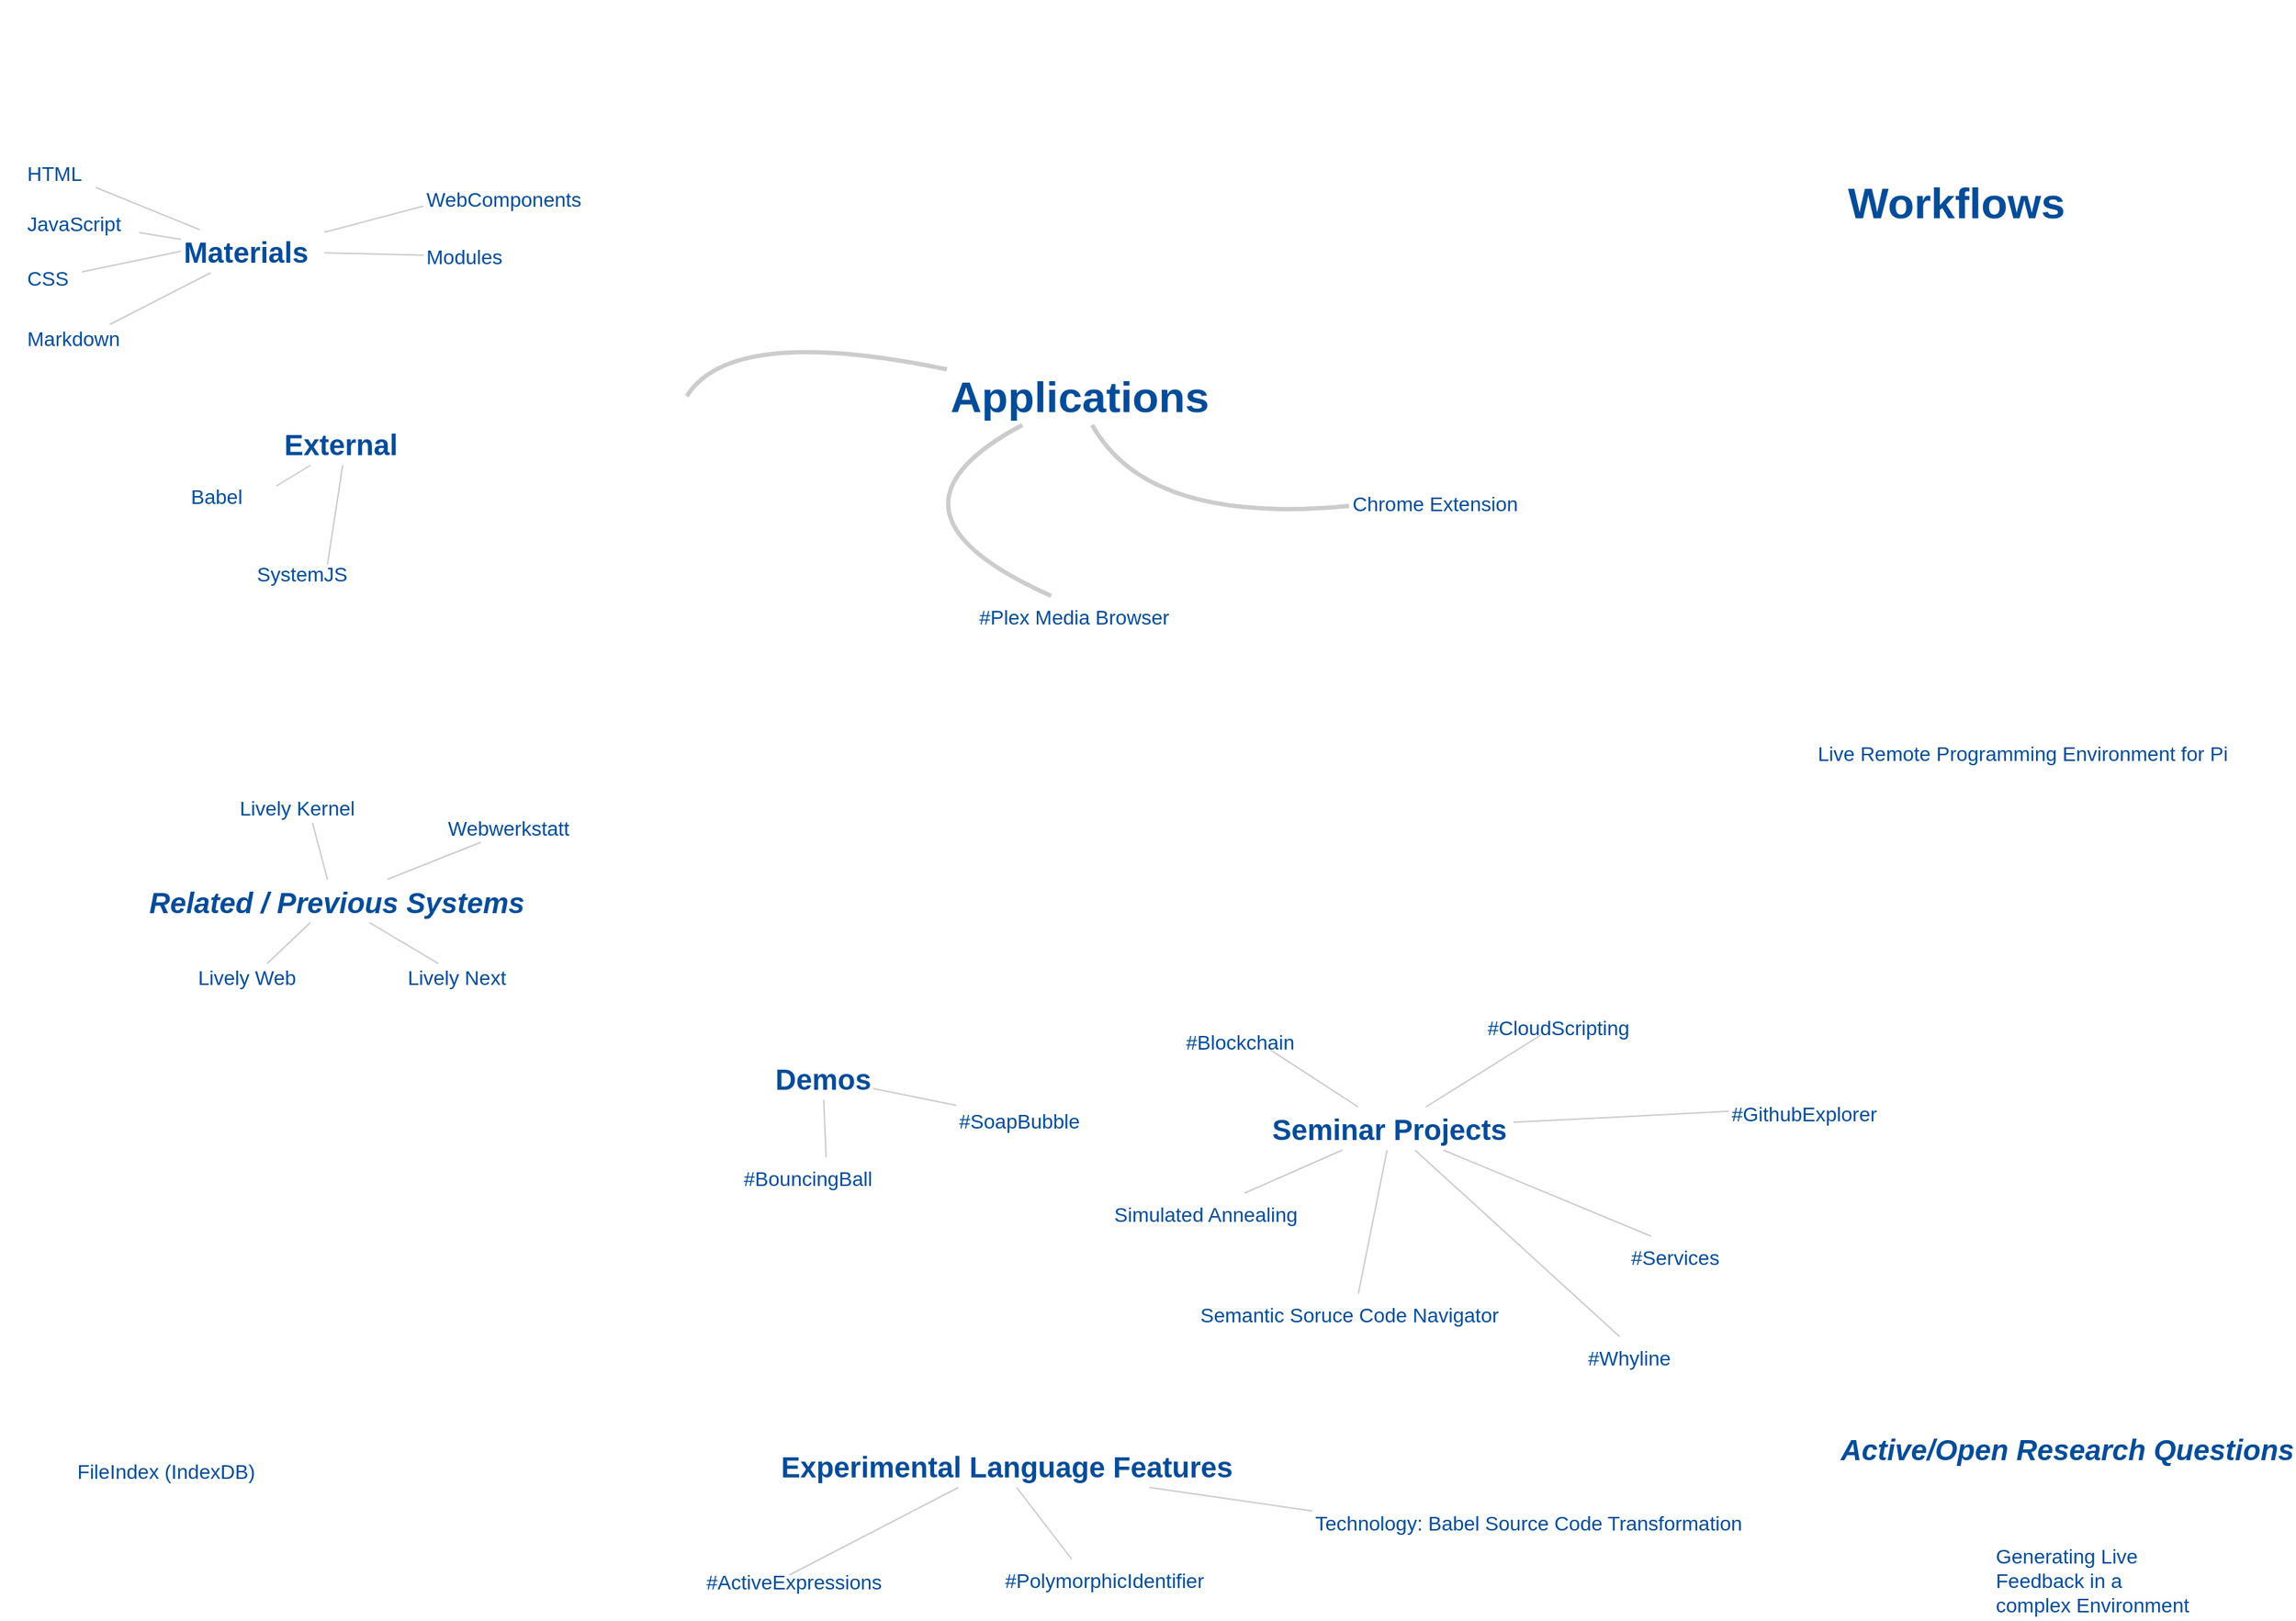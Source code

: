 <mxfile version="12.1.7" type="github" pages="1">
  <diagram name="Page-1" id="97a40813-6b03-0c74-37c1-0168de264b11">
    <mxGraphModel dx="2065" dy="1463" grid="1" gridSize="10" guides="1" tooltips="1" connect="1" arrows="1" fold="1" page="1" pageScale="1" pageWidth="1654" pageHeight="1169" background="#ffffff" math="0" shadow="0">
      <root>
        <mxCell id="0"/>
        <mxCell id="1" parent="0"/>
        <mxCell id="FYQZYDOE3uRFgw08JtyF-2" value="HTML" style="html=1;fontSize=14;fontColor=#004C99;align=left;strokeColor=none;fillColor=none;gradientColor=none;" parent="1" vertex="1">
          <mxGeometry x="37" y="120.5" width="50" height="20" as="geometry"/>
        </mxCell>
        <mxCell id="FYQZYDOE3uRFgw08JtyF-3" value="WebComponents" style="html=1;fontSize=14;fontColor=#004C99;align=left;strokeColor=none;fillColor=none;gradientColor=none;" parent="1" vertex="1">
          <mxGeometry x="315" y="138.5" width="120" height="20" as="geometry"/>
        </mxCell>
        <mxCell id="FYQZYDOE3uRFgw08JtyF-5" value="SystemJS" style="whiteSpace=wrap;html=1;fontSize=14;fontColor=#004C99;align=left;strokeColor=none;fillColor=none;gradientColor=none;labelBorderColor=none;" parent="1" vertex="1">
          <mxGeometry x="197" y="403" width="100" height="14" as="geometry"/>
        </mxCell>
        <mxCell id="FYQZYDOE3uRFgw08JtyF-6" value="Babel" style="whiteSpace=wrap;html=1;fontSize=14;fontColor=#004C99;align=left;strokeColor=none;fillColor=none;gradientColor=none;labelBorderColor=none;" parent="1" vertex="1">
          <mxGeometry x="151" y="348.5" width="100" height="14" as="geometry"/>
        </mxCell>
        <mxCell id="FYQZYDOE3uRFgw08JtyF-10" value="" style="shape=image;verticalLabelPosition=bottom;labelBackgroundColor=#ffffff;verticalAlign=top;aspect=fixed;imageAspect=0;image=https://lively-kernel.org/lively4/lively4-jens/media/lively4_logo_smooth_200.png;" parent="1" vertex="1">
          <mxGeometry x="20" y="10" width="131" height="82" as="geometry"/>
        </mxCell>
        <mxCell id="FYQZYDOE3uRFgw08JtyF-12" value="JavaScript" style="html=1;fontSize=14;fontColor=#004C99;align=left;strokeColor=none;fillColor=none;gradientColor=none;" parent="1" vertex="1">
          <mxGeometry x="37" y="155.5" width="80" height="20" as="geometry"/>
        </mxCell>
        <mxCell id="FYQZYDOE3uRFgw08JtyF-13" value="CSS" style="html=1;fontSize=14;fontColor=#004C99;align=left;strokeColor=none;fillColor=none;gradientColor=none;" parent="1" vertex="1">
          <mxGeometry x="37" y="193.5" width="40" height="20" as="geometry"/>
        </mxCell>
        <mxCell id="FYQZYDOE3uRFgw08JtyF-51" value="Markdown" style="html=1;fontSize=14;fontColor=#004C99;align=left;strokeColor=none;fillColor=none;gradientColor=none;" parent="1" vertex="1">
          <mxGeometry x="37" y="236" width="80" height="20" as="geometry"/>
        </mxCell>
        <mxCell id="FYQZYDOE3uRFgw08JtyF-58" value="Modules" style="html=1;fontSize=14;fontColor=#004C99;align=left;strokeColor=none;fillColor=none;gradientColor=none;" parent="1" vertex="1">
          <mxGeometry x="315" y="178.5" width="70" height="20" as="geometry"/>
        </mxCell>
        <mxCell id="087B-pmSpLDm4xT3_IaR-298" style="edgeStyle=none;orthogonalLoop=1;jettySize=auto;html=1;shadow=0;endArrow=none;strokeColor=#CCCCCC;strokeWidth=1;fontSize=14;fontColor=#004C99;" parent="1" source="FYQZYDOE3uRFgw08JtyF-76" target="FYQZYDOE3uRFgw08JtyF-78" edge="1">
          <mxGeometry relative="1" as="geometry"/>
        </mxCell>
        <mxCell id="087B-pmSpLDm4xT3_IaR-299" style="edgeStyle=none;orthogonalLoop=1;jettySize=auto;html=1;shadow=0;endArrow=none;strokeColor=#CCCCCC;strokeWidth=1;fontSize=14;fontColor=#004C99;" parent="1" source="FYQZYDOE3uRFgw08JtyF-76" target="FYQZYDOE3uRFgw08JtyF-80" edge="1">
          <mxGeometry relative="1" as="geometry"/>
        </mxCell>
        <mxCell id="087B-pmSpLDm4xT3_IaR-300" style="edgeStyle=none;orthogonalLoop=1;jettySize=auto;html=1;shadow=0;endArrow=none;strokeColor=#CCCCCC;strokeWidth=1;fontSize=14;fontColor=#004C99;" parent="1" source="FYQZYDOE3uRFgw08JtyF-76" target="FYQZYDOE3uRFgw08JtyF-77" edge="1">
          <mxGeometry relative="1" as="geometry"/>
        </mxCell>
        <mxCell id="087B-pmSpLDm4xT3_IaR-301" style="edgeStyle=none;orthogonalLoop=1;jettySize=auto;html=1;shadow=0;endArrow=none;strokeColor=#CCCCCC;strokeWidth=1;fontSize=14;fontColor=#004C99;" parent="1" source="FYQZYDOE3uRFgw08JtyF-76" target="FYQZYDOE3uRFgw08JtyF-81" edge="1">
          <mxGeometry relative="1" as="geometry"/>
        </mxCell>
        <mxCell id="FYQZYDOE3uRFgw08JtyF-76" value="&lt;span&gt;&lt;i&gt;Related / Previous Systems&lt;/i&gt;&lt;/span&gt;" style="text;html=1;strokeColor=none;fillColor=none;align=left;verticalAlign=middle;labelPosition=center;verticalLabelPosition=middle;labelBorderColor=none;fontSize=20;fontColor=#004C99;fontStyle=1;" parent="1" vertex="1">
          <mxGeometry x="122" y="622.5" width="260" height="30" as="geometry"/>
        </mxCell>
        <mxCell id="FYQZYDOE3uRFgw08JtyF-77" value="Lively Kernel" style="html=1;fontSize=14;fontColor=#004C99;align=left;strokeColor=none;fillColor=none;gradientColor=none;" parent="1" vertex="1">
          <mxGeometry x="185" y="563.103" width="100" height="20" as="geometry"/>
        </mxCell>
        <mxCell id="FYQZYDOE3uRFgw08JtyF-78" value="Lively Web" style="html=1;fontSize=14;fontColor=#004C99;align=left;strokeColor=none;fillColor=none;gradientColor=none;" parent="1" vertex="1">
          <mxGeometry x="155.5" y="681.103" width="80" height="20" as="geometry"/>
        </mxCell>
        <mxCell id="FYQZYDOE3uRFgw08JtyF-80" value="Webwerkstatt" style="html=1;fontSize=14;fontColor=#004C99;align=left;strokeColor=none;fillColor=none;gradientColor=none;" parent="1" vertex="1">
          <mxGeometry x="330" y="576.603" width="100" height="20" as="geometry"/>
        </mxCell>
        <mxCell id="FYQZYDOE3uRFgw08JtyF-81" value="Lively Next" style="html=1;fontSize=14;fontColor=#004C99;align=left;strokeColor=none;fillColor=none;gradientColor=none;" parent="1" vertex="1">
          <mxGeometry x="302" y="681.103" width="80" height="20" as="geometry"/>
        </mxCell>
        <mxCell id="FYQZYDOE3uRFgw08JtyF-82" value="&lt;span&gt;&lt;i&gt;Active/Open Research Questions&lt;/i&gt;&lt;/span&gt;" style="text;html=1;strokeColor=none;fillColor=none;align=left;verticalAlign=middle;labelPosition=center;verticalLabelPosition=middle;labelBorderColor=none;fontSize=20;fontColor=#004C99;fontStyle=1;" parent="1" vertex="1">
          <mxGeometry x="1300" y="1004" width="310" height="30" as="geometry"/>
        </mxCell>
        <mxCell id="FYQZYDOE3uRFgw08JtyF-83" value="Generating Live Feedback in a complex Environment" style="whiteSpace=wrap;html=1;fontSize=14;fontColor=#004C99;align=left;strokeColor=none;fillColor=none;gradientColor=none;labelBorderColor=none;" parent="1" vertex="1">
          <mxGeometry x="1408" y="1083" width="140" height="55" as="geometry"/>
        </mxCell>
        <mxCell id="087B-pmSpLDm4xT3_IaR-47" value="&amp;nbsp;FileIndex (IndexDB)" style="text;html=1;fontSize=14;fontColor=#004C99;verticalAlign=middle;" parent="1" vertex="1">
          <mxGeometry x="67.5" y="1025" width="140" height="20" as="geometry"/>
        </mxCell>
        <mxCell id="087B-pmSpLDm4xT3_IaR-146" style="edgeStyle=none;orthogonalLoop=1;jettySize=auto;html=1;shadow=0;endArrow=none;strokeColor=#CCCCCC;strokeWidth=1;fontSize=14;fontColor=#004C99;" parent="1" source="087B-pmSpLDm4xT3_IaR-135" target="087B-pmSpLDm4xT3_IaR-140" edge="1">
          <mxGeometry relative="1" as="geometry"/>
        </mxCell>
        <mxCell id="087B-pmSpLDm4xT3_IaR-147" style="edgeStyle=none;orthogonalLoop=1;jettySize=auto;html=1;shadow=0;endArrow=none;strokeColor=#CCCCCC;strokeWidth=1;fontSize=14;fontColor=#004C99;" parent="1" source="087B-pmSpLDm4xT3_IaR-135" target="087B-pmSpLDm4xT3_IaR-139" edge="1">
          <mxGeometry relative="1" as="geometry"/>
        </mxCell>
        <mxCell id="087B-pmSpLDm4xT3_IaR-148" style="edgeStyle=none;orthogonalLoop=1;jettySize=auto;html=1;shadow=0;endArrow=none;strokeColor=#CCCCCC;strokeWidth=1;fontSize=14;fontColor=#004C99;" parent="1" source="087B-pmSpLDm4xT3_IaR-135" target="087B-pmSpLDm4xT3_IaR-136" edge="1">
          <mxGeometry relative="1" as="geometry"/>
        </mxCell>
        <mxCell id="087B-pmSpLDm4xT3_IaR-149" style="edgeStyle=none;orthogonalLoop=1;jettySize=auto;html=1;shadow=0;endArrow=none;strokeColor=#CCCCCC;strokeWidth=1;fontSize=14;fontColor=#004C99;" parent="1" source="087B-pmSpLDm4xT3_IaR-135" target="087B-pmSpLDm4xT3_IaR-137" edge="1">
          <mxGeometry relative="1" as="geometry"/>
        </mxCell>
        <mxCell id="087B-pmSpLDm4xT3_IaR-150" style="edgeStyle=none;orthogonalLoop=1;jettySize=auto;html=1;shadow=0;endArrow=none;strokeColor=#CCCCCC;strokeWidth=1;fontSize=14;fontColor=#004C99;" parent="1" source="087B-pmSpLDm4xT3_IaR-135" target="087B-pmSpLDm4xT3_IaR-138" edge="1">
          <mxGeometry relative="1" as="geometry"/>
        </mxCell>
        <mxCell id="087B-pmSpLDm4xT3_IaR-151" style="edgeStyle=none;orthogonalLoop=1;jettySize=auto;html=1;shadow=0;endArrow=none;strokeColor=#CCCCCC;strokeWidth=1;fontSize=14;fontColor=#004C99;" parent="1" source="087B-pmSpLDm4xT3_IaR-135" target="087B-pmSpLDm4xT3_IaR-141" edge="1">
          <mxGeometry relative="1" as="geometry"/>
        </mxCell>
        <mxCell id="087B-pmSpLDm4xT3_IaR-152" style="edgeStyle=none;orthogonalLoop=1;jettySize=auto;html=1;shadow=0;endArrow=none;strokeColor=#CCCCCC;strokeWidth=1;fontSize=14;fontColor=#004C99;" parent="1" source="087B-pmSpLDm4xT3_IaR-135" target="087B-pmSpLDm4xT3_IaR-142" edge="1">
          <mxGeometry relative="1" as="geometry"/>
        </mxCell>
        <mxCell id="087B-pmSpLDm4xT3_IaR-135" value="Seminar Projects" style="text;html=1;fontSize=20;fontColor=#004C99;fontStyle=1;verticalAlign=middle;" parent="1" vertex="1">
          <mxGeometry x="904" y="781" width="170" height="30" as="geometry"/>
        </mxCell>
        <mxCell id="087B-pmSpLDm4xT3_IaR-136" value="#Blockchain" style="text;html=1;fontSize=14;fontColor=#004C99;" parent="1" vertex="1">
          <mxGeometry x="844" y="721" width="90" height="20" as="geometry"/>
        </mxCell>
        <mxCell id="087B-pmSpLDm4xT3_IaR-137" value="#CloudScripting" style="text;html=1;fontSize=14;fontColor=#004C99;" parent="1" vertex="1">
          <mxGeometry x="1054" y="711" width="110" height="20" as="geometry"/>
        </mxCell>
        <mxCell id="087B-pmSpLDm4xT3_IaR-138" value="#GithubExplorer" style="text;html=1;fontSize=14;fontColor=#004C99;" parent="1" vertex="1">
          <mxGeometry x="1224" y="771" width="120" height="20" as="geometry"/>
        </mxCell>
        <mxCell id="087B-pmSpLDm4xT3_IaR-139" value="Simulated Annealing" style="text;html=1;fontSize=14;fontColor=#004C99;" parent="1" vertex="1">
          <mxGeometry x="794" y="841" width="140" height="20" as="geometry"/>
        </mxCell>
        <mxCell id="087B-pmSpLDm4xT3_IaR-140" value="Semantic Soruce Code Navigator" style="text;html=1;fontSize=14;fontColor=#004C99;" parent="1" vertex="1">
          <mxGeometry x="854" y="911" width="220" height="20" as="geometry"/>
        </mxCell>
        <mxCell id="087B-pmSpLDm4xT3_IaR-141" value="#Services" style="text;html=1;fontSize=14;fontColor=#004C99;" parent="1" vertex="1">
          <mxGeometry x="1154" y="871" width="80" height="20" as="geometry"/>
        </mxCell>
        <mxCell id="087B-pmSpLDm4xT3_IaR-142" value="#Whyline" style="text;html=1;fontSize=14;fontColor=#004C99;" parent="1" vertex="1">
          <mxGeometry x="1124" y="941" width="70" height="20" as="geometry"/>
        </mxCell>
        <mxCell id="087B-pmSpLDm4xT3_IaR-154" style="edgeStyle=none;orthogonalLoop=1;jettySize=auto;html=1;shadow=0;endArrow=none;strokeColor=#CCCCCC;strokeWidth=1;fontSize=14;fontColor=#004C99;" parent="1" source="087B-pmSpLDm4xT3_IaR-143" target="087B-pmSpLDm4xT3_IaR-144" edge="1">
          <mxGeometry relative="1" as="geometry"/>
        </mxCell>
        <mxCell id="087B-pmSpLDm4xT3_IaR-155" style="edgeStyle=none;orthogonalLoop=1;jettySize=auto;html=1;shadow=0;endArrow=none;strokeColor=#CCCCCC;strokeWidth=1;fontSize=14;fontColor=#004C99;" parent="1" source="087B-pmSpLDm4xT3_IaR-143" target="087B-pmSpLDm4xT3_IaR-145" edge="1">
          <mxGeometry relative="1" as="geometry"/>
        </mxCell>
        <mxCell id="087B-pmSpLDm4xT3_IaR-143" value="Demos" style="text;html=1;fontSize=20;fontColor=#004C99;fontStyle=1;verticalAlign=middle;" parent="1" vertex="1">
          <mxGeometry x="558" y="746" width="70" height="30" as="geometry"/>
        </mxCell>
        <mxCell id="087B-pmSpLDm4xT3_IaR-144" value="#BouncingBall" style="text;html=1;fontSize=14;fontColor=#004C99;" parent="1" vertex="1">
          <mxGeometry x="536" y="816" width="120" height="30" as="geometry"/>
        </mxCell>
        <mxCell id="087B-pmSpLDm4xT3_IaR-145" value="#SoapBubble" style="text;html=1;fontSize=14;fontColor=#004C99;" parent="1" vertex="1">
          <mxGeometry x="686" y="776" width="110" height="30" as="geometry"/>
        </mxCell>
        <mxCell id="087B-pmSpLDm4xT3_IaR-163" style="edgeStyle=none;orthogonalLoop=1;jettySize=auto;html=1;shadow=0;endArrow=none;strokeColor=#CCCCCC;strokeWidth=1;fontSize=14;fontColor=#004C99;" parent="1" source="087B-pmSpLDm4xT3_IaR-159" target="087B-pmSpLDm4xT3_IaR-219" edge="1">
          <mxGeometry relative="1" as="geometry">
            <mxPoint x="607.679" y="1086" as="targetPoint"/>
          </mxGeometry>
        </mxCell>
        <mxCell id="087B-pmSpLDm4xT3_IaR-164" style="edgeStyle=none;orthogonalLoop=1;jettySize=auto;html=1;shadow=0;endArrow=none;strokeColor=#CCCCCC;strokeWidth=1;fontSize=14;fontColor=#004C99;" parent="1" source="087B-pmSpLDm4xT3_IaR-159" target="087B-pmSpLDm4xT3_IaR-162" edge="1">
          <mxGeometry relative="1" as="geometry"/>
        </mxCell>
        <mxCell id="087B-pmSpLDm4xT3_IaR-165" style="edgeStyle=none;orthogonalLoop=1;jettySize=auto;html=1;shadow=0;endArrow=none;strokeColor=#CCCCCC;strokeWidth=1;fontSize=14;fontColor=#004C99;" parent="1" source="087B-pmSpLDm4xT3_IaR-159" target="087B-pmSpLDm4xT3_IaR-160" edge="1">
          <mxGeometry relative="1" as="geometry"/>
        </mxCell>
        <mxCell id="087B-pmSpLDm4xT3_IaR-159" value="&lt;span&gt;Experimental Language Features&lt;br&gt;&lt;/span&gt;" style="text;html=1;fontSize=20;fontColor=#004C99;fontStyle=1;verticalAlign=middle;" parent="1" vertex="1">
          <mxGeometry x="561.5" y="1016" width="310" height="30" as="geometry"/>
        </mxCell>
        <mxCell id="087B-pmSpLDm4xT3_IaR-160" value="&lt;div&gt;Technology: Babel Source Code Transformation&lt;/div&gt;&lt;div&gt;&lt;br&gt;&lt;/div&gt;" style="text;html=1;fontSize=14;fontColor=#004C99;" parent="1" vertex="1">
          <mxGeometry x="934" y="1056" width="120" height="30" as="geometry"/>
        </mxCell>
        <mxCell id="087B-pmSpLDm4xT3_IaR-162" value="#PolymorphicIdentifier" style="text;html=1;fontSize=14;fontColor=#004C99;" parent="1" vertex="1">
          <mxGeometry x="718" y="1096" width="120" height="30" as="geometry"/>
        </mxCell>
        <mxCell id="087B-pmSpLDm4xT3_IaR-219" value="#ActiveExpressions" style="text;html=1;resizable=0;points=[];autosize=1;align=left;verticalAlign=middle;fontSize=14;fontColor=#004C99;" parent="1" vertex="1">
          <mxGeometry x="510" y="1107" width="100" height="10" as="geometry"/>
        </mxCell>
        <mxCell id="087B-pmSpLDm4xT3_IaR-261" value="Applications" style="text;html=1;fontSize=30;fontColor=#004C99;fontStyle=1;verticalAlign=middle;" parent="1" vertex="1">
          <mxGeometry x="679.5" y="266" width="180" height="40" as="geometry"/>
        </mxCell>
        <mxCell id="087B-pmSpLDm4xT3_IaR-262" value="Live Remote Programming Environment for Pi" style="text;html=1;fontSize=14;fontColor=#004C99;" parent="1" vertex="1">
          <mxGeometry x="1284" y="520" width="300" height="20" as="geometry"/>
        </mxCell>
        <mxCell id="087B-pmSpLDm4xT3_IaR-263" value="#Plex Media Browser" style="text;html=1;fontSize=14;fontColor=#004C99;" parent="1" vertex="1">
          <mxGeometry x="699.5" y="425" width="150" height="20" as="geometry"/>
        </mxCell>
        <mxCell id="087B-pmSpLDm4xT3_IaR-264" value="Chrome Extension" style="text;html=1;fontSize=14;fontColor=#004C99;" parent="1" vertex="1">
          <mxGeometry x="959.5" y="346" width="130" height="20" as="geometry"/>
        </mxCell>
        <mxCell id="087B-pmSpLDm4xT3_IaR-268" value="" style="endArrow=none;html=1;shadow=0;strokeColor=#CCCCCC;strokeWidth=3;fontSize=14;fontColor=#004C99;curved=1;verticalAlign=middle;" parent="1" target="087B-pmSpLDm4xT3_IaR-261" edge="1">
          <mxGeometry width="50" height="50" relative="1" as="geometry">
            <mxPoint x="498.25" y="286" as="sourcePoint"/>
            <mxPoint x="180.511" y="-243.5" as="targetPoint"/>
            <Array as="points">
              <mxPoint x="529.5" y="236"/>
            </Array>
          </mxGeometry>
        </mxCell>
        <mxCell id="087B-pmSpLDm4xT3_IaR-271" value="" style="endArrow=none;html=1;shadow=0;strokeColor=#CCCCCC;strokeWidth=3;fontSize=14;fontColor=#004C99;curved=1;verticalAlign=middle;" parent="1" source="087B-pmSpLDm4xT3_IaR-263" target="087B-pmSpLDm4xT3_IaR-261" edge="1">
          <mxGeometry width="50" height="50" relative="1" as="geometry">
            <mxPoint x="493.184" y="326" as="sourcePoint"/>
            <mxPoint x="689.5" y="279.75" as="targetPoint"/>
            <Array as="points">
              <mxPoint x="619.5" y="366"/>
            </Array>
          </mxGeometry>
        </mxCell>
        <mxCell id="087B-pmSpLDm4xT3_IaR-272" value="" style="endArrow=none;html=1;shadow=0;strokeColor=#CCCCCC;strokeWidth=3;fontSize=14;fontColor=#004C99;curved=1;verticalAlign=middle;" parent="1" source="087B-pmSpLDm4xT3_IaR-264" target="087B-pmSpLDm4xT3_IaR-261" edge="1">
          <mxGeometry width="50" height="50" relative="1" as="geometry">
            <mxPoint x="741.122" y="435" as="sourcePoint"/>
            <mxPoint x="742" y="316" as="targetPoint"/>
            <Array as="points">
              <mxPoint x="819.5" y="376"/>
            </Array>
          </mxGeometry>
        </mxCell>
        <mxCell id="087B-pmSpLDm4xT3_IaR-273" value="Workflows" style="text;html=1;fontSize=30;fontColor=#004C99;fontStyle=1;verticalAlign=middle;" parent="1" vertex="1">
          <mxGeometry x="1305" y="130.5" width="150" height="40" as="geometry"/>
        </mxCell>
        <mxCell id="087B-pmSpLDm4xT3_IaR-275" style="edgeStyle=none;orthogonalLoop=1;jettySize=auto;html=1;shadow=0;endArrow=none;strokeColor=#CCCCCC;strokeWidth=1;fontSize=14;fontColor=#004C99;" parent="1" source="087B-pmSpLDm4xT3_IaR-274" target="FYQZYDOE3uRFgw08JtyF-51" edge="1">
          <mxGeometry relative="1" as="geometry"/>
        </mxCell>
        <mxCell id="087B-pmSpLDm4xT3_IaR-276" style="edgeStyle=none;orthogonalLoop=1;jettySize=auto;html=1;exitX=0;exitY=0.5;exitDx=0;exitDy=0;shadow=0;endArrow=none;strokeColor=#CCCCCC;strokeWidth=1;fontSize=14;fontColor=#004C99;" parent="1" source="087B-pmSpLDm4xT3_IaR-274" target="FYQZYDOE3uRFgw08JtyF-13" edge="1">
          <mxGeometry relative="1" as="geometry"/>
        </mxCell>
        <mxCell id="087B-pmSpLDm4xT3_IaR-277" style="edgeStyle=none;orthogonalLoop=1;jettySize=auto;html=1;shadow=0;endArrow=none;strokeColor=#CCCCCC;strokeWidth=1;fontSize=14;fontColor=#004C99;" parent="1" source="087B-pmSpLDm4xT3_IaR-274" target="FYQZYDOE3uRFgw08JtyF-12" edge="1">
          <mxGeometry relative="1" as="geometry"/>
        </mxCell>
        <mxCell id="087B-pmSpLDm4xT3_IaR-278" style="edgeStyle=none;orthogonalLoop=1;jettySize=auto;html=1;shadow=0;endArrow=none;strokeColor=#CCCCCC;strokeWidth=1;fontSize=14;fontColor=#004C99;" parent="1" source="087B-pmSpLDm4xT3_IaR-274" target="FYQZYDOE3uRFgw08JtyF-2" edge="1">
          <mxGeometry relative="1" as="geometry"/>
        </mxCell>
        <mxCell id="087B-pmSpLDm4xT3_IaR-279" style="edgeStyle=none;orthogonalLoop=1;jettySize=auto;html=1;entryX=0;entryY=0.75;entryDx=0;entryDy=0;shadow=0;endArrow=none;strokeColor=#CCCCCC;strokeWidth=1;fontSize=14;fontColor=#004C99;" parent="1" source="087B-pmSpLDm4xT3_IaR-274" target="FYQZYDOE3uRFgw08JtyF-3" edge="1">
          <mxGeometry relative="1" as="geometry"/>
        </mxCell>
        <mxCell id="087B-pmSpLDm4xT3_IaR-280" style="edgeStyle=none;orthogonalLoop=1;jettySize=auto;html=1;shadow=0;endArrow=none;strokeColor=#CCCCCC;strokeWidth=1;fontSize=14;fontColor=#004C99;" parent="1" source="087B-pmSpLDm4xT3_IaR-274" target="FYQZYDOE3uRFgw08JtyF-58" edge="1">
          <mxGeometry relative="1" as="geometry"/>
        </mxCell>
        <mxCell id="087B-pmSpLDm4xT3_IaR-274" value="Materials" style="text;html=1;fontColor=#004C99;fontSize=20;fontStyle=1;verticalAlign=middle;" parent="1" vertex="1">
          <mxGeometry x="146" y="170" width="100" height="30" as="geometry"/>
        </mxCell>
        <mxCell id="087B-pmSpLDm4xT3_IaR-307" style="edgeStyle=none;orthogonalLoop=1;jettySize=auto;html=1;shadow=0;endArrow=none;strokeColor=#CCCCCC;strokeWidth=1;fontSize=14;fontColor=#004C99;" parent="1" source="087B-pmSpLDm4xT3_IaR-304" target="FYQZYDOE3uRFgw08JtyF-5" edge="1">
          <mxGeometry relative="1" as="geometry">
            <mxPoint x="382" y="263" as="targetPoint"/>
          </mxGeometry>
        </mxCell>
        <mxCell id="087B-pmSpLDm4xT3_IaR-308" style="edgeStyle=none;orthogonalLoop=1;jettySize=auto;html=1;shadow=0;endArrow=none;strokeColor=#CCCCCC;strokeWidth=1;fontSize=14;fontColor=#004C99;" parent="1" source="087B-pmSpLDm4xT3_IaR-304" target="FYQZYDOE3uRFgw08JtyF-6" edge="1">
          <mxGeometry relative="1" as="geometry"/>
        </mxCell>
        <mxCell id="087B-pmSpLDm4xT3_IaR-304" value="External" style="text;html=1;resizable=0;points=[];autosize=1;align=left;verticalAlign=middle;fontSize=20;fontColor=#004C99;fontStyle=1;labelBorderColor=none;" parent="1" vertex="1">
          <mxGeometry x="216" y="304" width="90" height="30" as="geometry"/>
        </mxCell>
      </root>
    </mxGraphModel>
  </diagram>
</mxfile>
